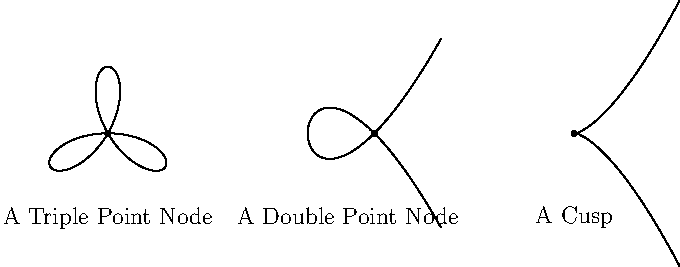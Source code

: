 size(12cm,8cm);
import contour;
import graph;

real f(real x, real y) {return y^2-(x-3)*(x-4)^2;}
draw(contour(f,(3,-2),(5,2),new real[] {0}));
real g(real x, real y) {return y^2-(x-7)^3;}
draw(contour(g,(7,-2),(9,2),new real[] {0}));
real h(real x, real y) {return (x^2+y^2)^2+ 3x^2*y-y^3;}
draw(contour(h,(-1,-1),(1,1),new real[] {0}));

dot((0,0));
dot((4,0));
dot((7,0));

label("A Triple Point Node",(0,-1),S);
label("A Double Point Node",(3.6,-1),S);
label("A Cusp",(7,-1),S);
